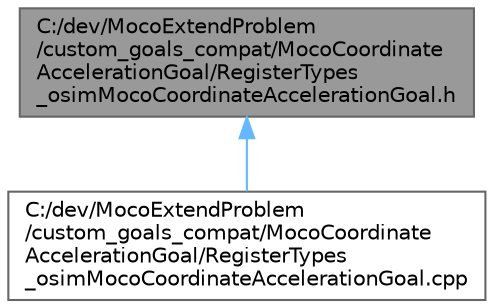 digraph "C:/dev/MocoExtendProblem/custom_goals_compat/MocoCoordinateAccelerationGoal/RegisterTypes_osimMocoCoordinateAccelerationGoal.h"
{
 // LATEX_PDF_SIZE
  bgcolor="transparent";
  edge [fontname=Helvetica,fontsize=10,labelfontname=Helvetica,labelfontsize=10];
  node [fontname=Helvetica,fontsize=10,shape=box,height=0.2,width=0.4];
  Node1 [id="Node000001",label="C:/dev/MocoExtendProblem\l/custom_goals_compat/MocoCoordinate\lAccelerationGoal/RegisterTypes\l_osimMocoCoordinateAccelerationGoal.h",height=0.2,width=0.4,color="gray40", fillcolor="grey60", style="filled", fontcolor="black",tooltip=" "];
  Node1 -> Node2 [id="edge1_Node000001_Node000002",dir="back",color="steelblue1",style="solid",tooltip=" "];
  Node2 [id="Node000002",label="C:/dev/MocoExtendProblem\l/custom_goals_compat/MocoCoordinate\lAccelerationGoal/RegisterTypes\l_osimMocoCoordinateAccelerationGoal.cpp",height=0.2,width=0.4,color="grey40", fillcolor="white", style="filled",URL="$compat_2_moco_coordinate_acceleration_goal_2_register_types__osim_moco_coordinate_acceleration_goal_8cpp.html",tooltip=" "];
}
